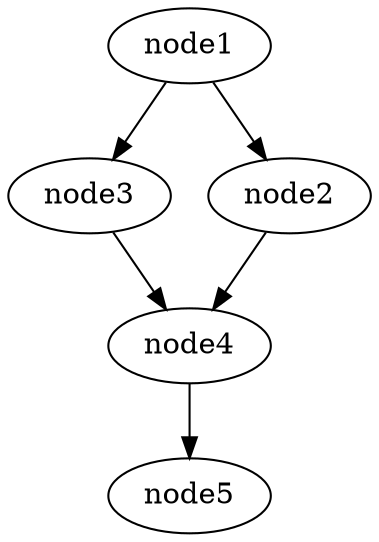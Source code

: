 digraph g{
	node5
	node4 -> node5
	node3 -> node4
	node2 -> node4
	node1 -> node3
	node1 -> node2
}
